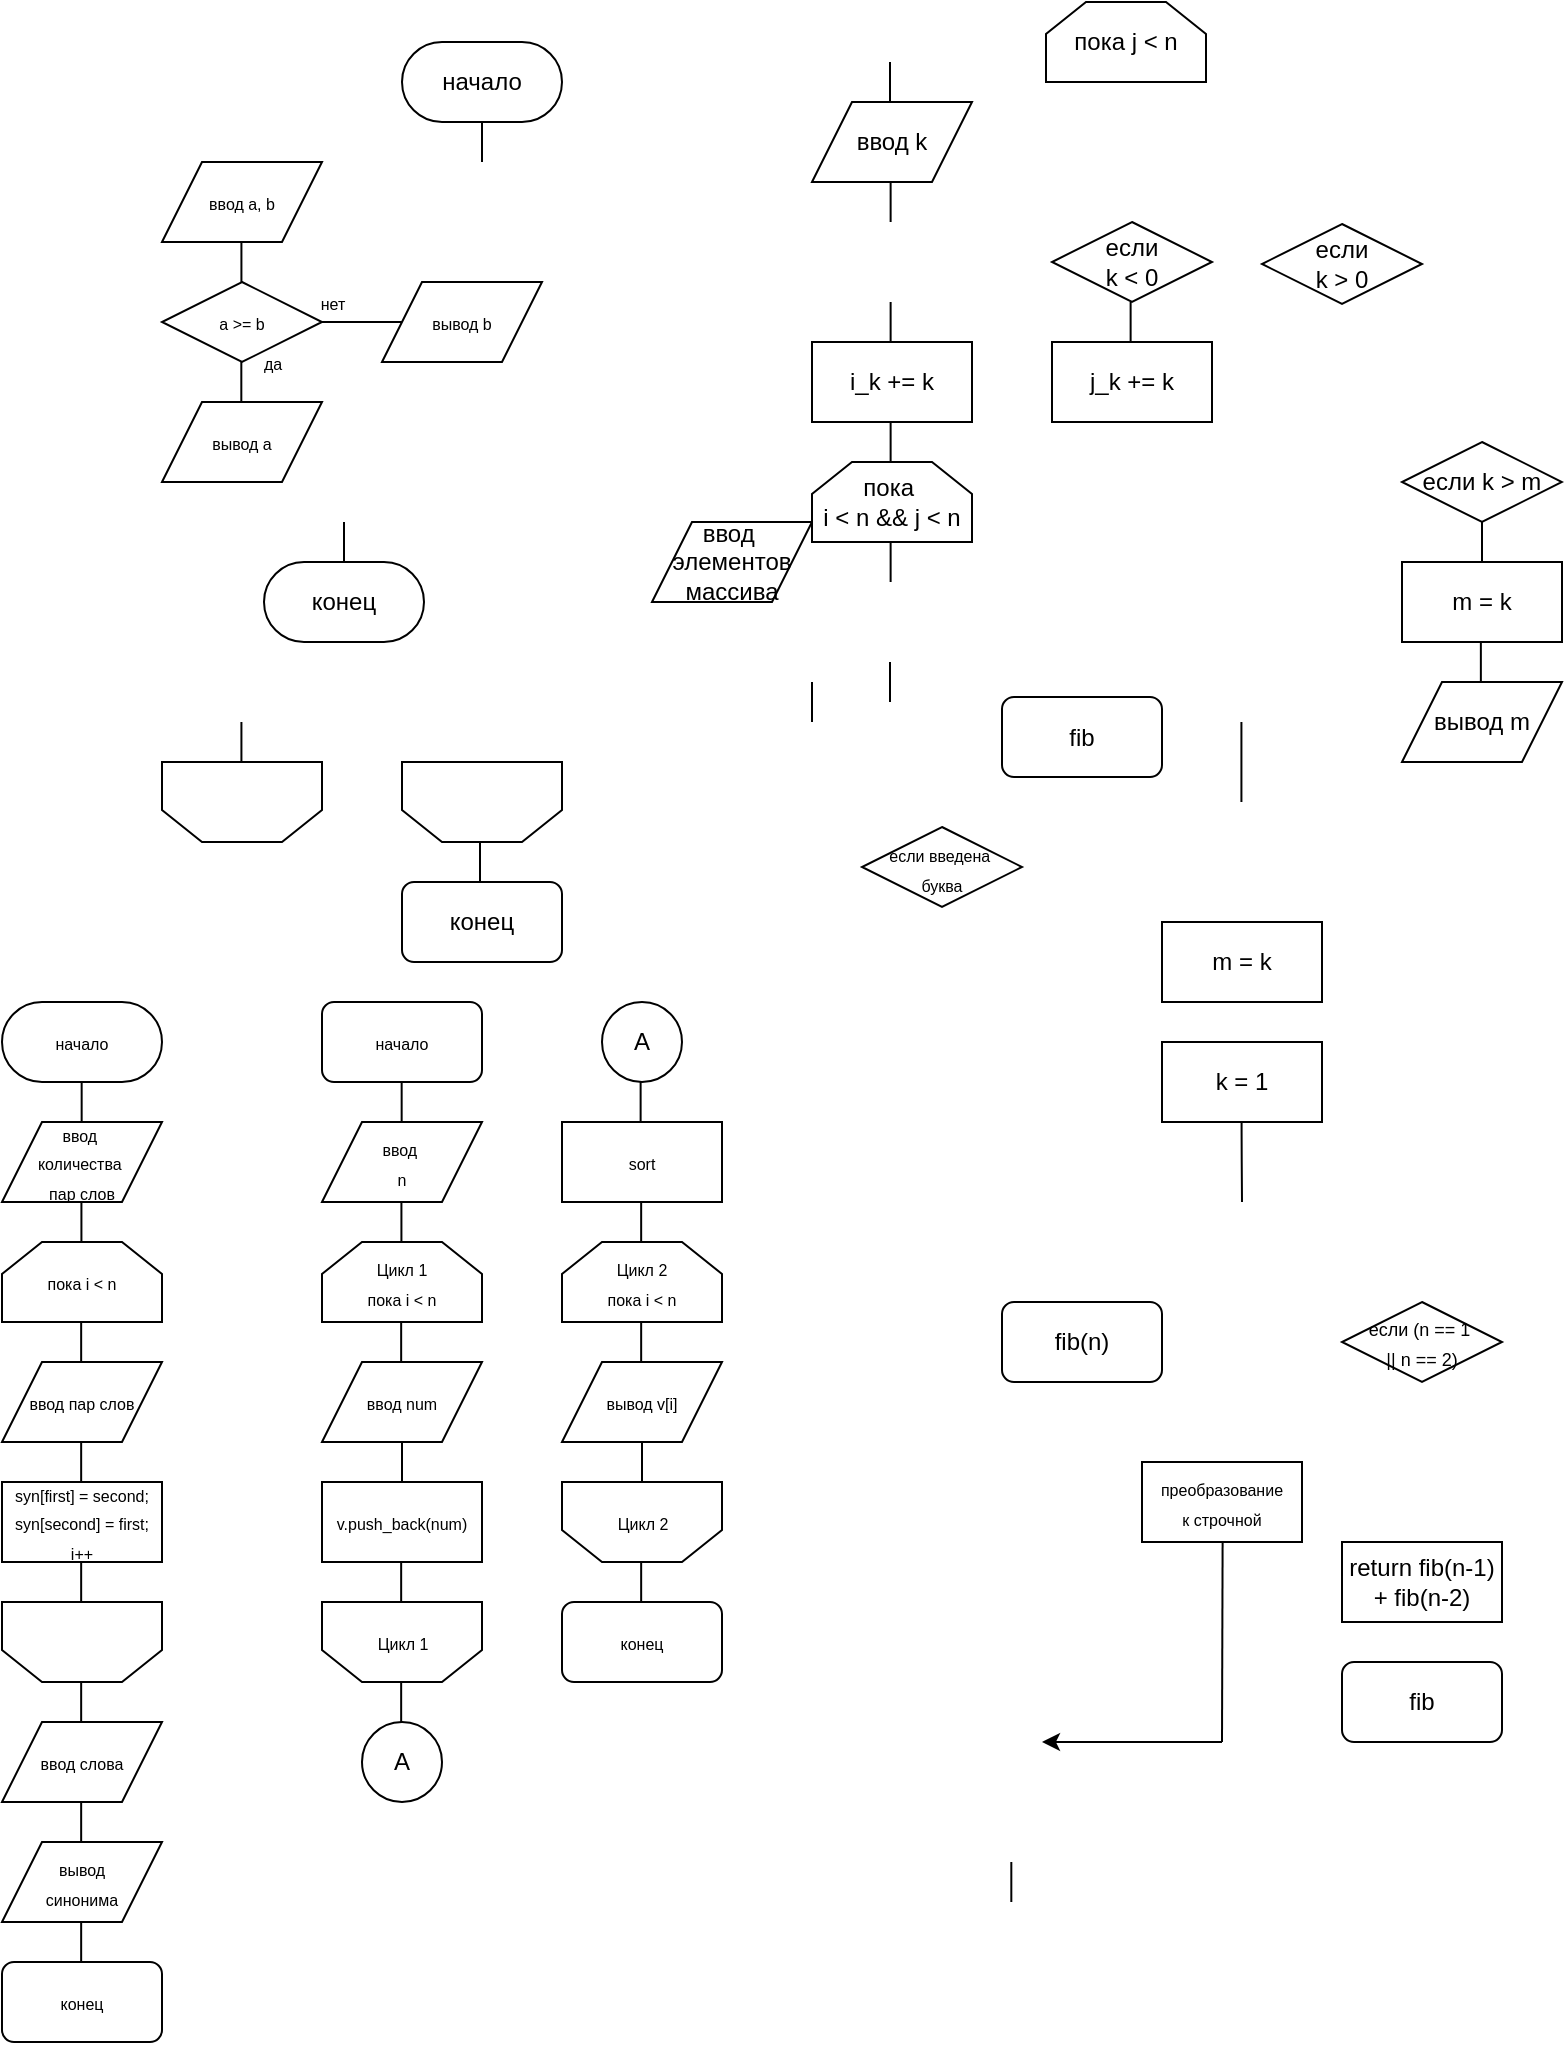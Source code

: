 <mxfile version="14.8.5" type="github">
  <diagram id="jxAJT3Dp_lEYtX4IT00w" name="Page-1">
    <mxGraphModel dx="831" dy="483" grid="0" gridSize="10" guides="1" tooltips="1" connect="1" arrows="1" fold="1" page="1" pageScale="1" pageWidth="827" pageHeight="1169" math="0" shadow="0">
      <root>
        <mxCell id="0" />
        <mxCell id="1" parent="0" />
        <mxCell id="q-B6tYfIVw1v354TyaNC-1" value="&lt;font style=&quot;font-size: 12px&quot;&gt;начало&lt;/font&gt;" style="rounded=1;whiteSpace=wrap;html=1;arcSize=50;" parent="1" vertex="1">
          <mxGeometry x="240" y="40" width="80" height="40" as="geometry" />
        </mxCell>
        <mxCell id="q-B6tYfIVw1v354TyaNC-2" value="&lt;font style=&quot;font-size: 8px&quot;&gt;ввод a, b&lt;/font&gt;" style="shape=parallelogram;perimeter=parallelogramPerimeter;whiteSpace=wrap;html=1;fixedSize=1;" parent="1" vertex="1">
          <mxGeometry x="120" y="100" width="80" height="40" as="geometry" />
        </mxCell>
        <mxCell id="q-B6tYfIVw1v354TyaNC-3" value="" style="endArrow=none;html=1;" parent="1" edge="1">
          <mxGeometry width="50" height="50" relative="1" as="geometry">
            <mxPoint x="280.0" y="100" as="sourcePoint" />
            <mxPoint x="280.0" y="80" as="targetPoint" />
            <Array as="points">
              <mxPoint x="280.0" y="90" />
            </Array>
          </mxGeometry>
        </mxCell>
        <mxCell id="q-B6tYfIVw1v354TyaNC-4" value="" style="endArrow=none;html=1;" parent="1" edge="1">
          <mxGeometry width="50" height="50" relative="1" as="geometry">
            <mxPoint x="159.66" y="220" as="sourcePoint" />
            <mxPoint x="159.66" y="200" as="targetPoint" />
            <Array as="points">
              <mxPoint x="159.66" y="210" />
            </Array>
          </mxGeometry>
        </mxCell>
        <mxCell id="q-B6tYfIVw1v354TyaNC-19" value="конец" style="rounded=1;whiteSpace=wrap;html=1;" parent="1" vertex="1">
          <mxGeometry x="240" y="460" width="80" height="40" as="geometry" />
        </mxCell>
        <mxCell id="q-B6tYfIVw1v354TyaNC-56" value="" style="endArrow=none;html=1;" parent="1" edge="1">
          <mxGeometry width="50" height="50" relative="1" as="geometry">
            <mxPoint x="484.0" y="370" as="sourcePoint" />
            <mxPoint x="484.0" y="350" as="targetPoint" />
          </mxGeometry>
        </mxCell>
        <mxCell id="as-uDfVPaRtVAODGeOcq-2" value="&lt;font style=&quot;font-size: 8px&quot;&gt;пока i &amp;lt; n&lt;/font&gt;" style="shape=loopLimit;whiteSpace=wrap;html=1;size=20;" parent="1" vertex="1">
          <mxGeometry x="40" y="640" width="80" height="40" as="geometry" />
        </mxCell>
        <mxCell id="as-uDfVPaRtVAODGeOcq-5" value="" style="endArrow=none;html=1;" parent="1" edge="1">
          <mxGeometry width="50" height="50" relative="1" as="geometry">
            <mxPoint x="211.0" y="300" as="sourcePoint" />
            <mxPoint x="211.0" y="280" as="targetPoint" />
            <Array as="points">
              <mxPoint x="211.0" y="290" />
            </Array>
          </mxGeometry>
        </mxCell>
        <mxCell id="0Lpr6tSooY7eldmH0HWz-1" value="если &lt;br&gt;k &amp;gt; 0" style="rhombus;whiteSpace=wrap;html=1;" parent="1" vertex="1">
          <mxGeometry x="670" y="131" width="80" height="40" as="geometry" />
        </mxCell>
        <mxCell id="0Lpr6tSooY7eldmH0HWz-2" value="" style="endArrow=none;html=1;" parent="1" edge="1">
          <mxGeometry width="50" height="50" relative="1" as="geometry">
            <mxPoint x="484.31" y="130" as="sourcePoint" />
            <mxPoint x="484.31" y="110" as="targetPoint" />
            <Array as="points">
              <mxPoint x="484.31" y="120" />
            </Array>
          </mxGeometry>
        </mxCell>
        <mxCell id="0Lpr6tSooY7eldmH0HWz-4" value="" style="endArrow=none;html=1;" parent="1" edge="1">
          <mxGeometry width="50" height="50" relative="1" as="geometry">
            <mxPoint x="359.31" y="580" as="sourcePoint" />
            <mxPoint x="359.31" y="560" as="targetPoint" />
            <Array as="points">
              <mxPoint x="359.31" y="570" />
            </Array>
          </mxGeometry>
        </mxCell>
        <mxCell id="0Lpr6tSooY7eldmH0HWz-5" value="&lt;font style=&quot;font-size: 8px&quot;&gt;да&lt;/font&gt;" style="text;html=1;align=center;verticalAlign=middle;resizable=0;points=[];autosize=1;strokeColor=none;" parent="1" vertex="1">
          <mxGeometry x="165" y="190" width="20" height="20" as="geometry" />
        </mxCell>
        <mxCell id="0Lpr6tSooY7eldmH0HWz-6" value="&lt;font style=&quot;font-size: 8px&quot;&gt;нет&lt;/font&gt;" style="text;html=1;align=center;verticalAlign=middle;resizable=0;points=[];autosize=1;strokeColor=none;" parent="1" vertex="1">
          <mxGeometry x="190" y="160" width="30" height="20" as="geometry" />
        </mxCell>
        <mxCell id="0Lpr6tSooY7eldmH0HWz-8" value="i_k += k" style="rounded=0;whiteSpace=wrap;html=1;" parent="1" vertex="1">
          <mxGeometry x="445" y="190" width="80" height="40" as="geometry" />
        </mxCell>
        <mxCell id="0Lpr6tSooY7eldmH0HWz-9" value="&lt;font style=&quot;font-size: 8px&quot;&gt;если введена&amp;nbsp;&lt;br&gt;буква&lt;/font&gt;" style="rhombus;whiteSpace=wrap;html=1;" parent="1" vertex="1">
          <mxGeometry x="470" y="432.5" width="80" height="40" as="geometry" />
        </mxCell>
        <mxCell id="0Lpr6tSooY7eldmH0HWz-10" value="" style="endArrow=none;html=1;" parent="1" edge="1">
          <mxGeometry width="50" height="50" relative="1" as="geometry">
            <mxPoint x="659.71" y="420" as="sourcePoint" />
            <mxPoint x="659.71" y="380" as="targetPoint" />
          </mxGeometry>
        </mxCell>
        <mxCell id="0Lpr6tSooY7eldmH0HWz-11" value="m = k" style="rounded=0;whiteSpace=wrap;html=1;" parent="1" vertex="1">
          <mxGeometry x="620" y="480" width="80" height="40" as="geometry" />
        </mxCell>
        <mxCell id="0Lpr6tSooY7eldmH0HWz-13" value="" style="endArrow=none;html=1;" parent="1" edge="1">
          <mxGeometry width="50" height="50" relative="1" as="geometry">
            <mxPoint x="159.71" y="400" as="sourcePoint" />
            <mxPoint x="159.71" y="380" as="targetPoint" />
            <Array as="points">
              <mxPoint x="159.71" y="390" />
            </Array>
          </mxGeometry>
        </mxCell>
        <mxCell id="0Lpr6tSooY7eldmH0HWz-14" value="k = 1" style="rounded=0;whiteSpace=wrap;html=1;" parent="1" vertex="1">
          <mxGeometry x="620" y="540" width="80" height="40" as="geometry" />
        </mxCell>
        <mxCell id="0Lpr6tSooY7eldmH0HWz-15" value="" style="endArrow=none;html=1;" parent="1" edge="1">
          <mxGeometry width="50" height="50" relative="1" as="geometry">
            <mxPoint x="484.31" y="250" as="sourcePoint" />
            <mxPoint x="484.31" y="230" as="targetPoint" />
            <Array as="points">
              <mxPoint x="484.31" y="240" />
            </Array>
          </mxGeometry>
        </mxCell>
        <mxCell id="0Lpr6tSooY7eldmH0HWz-16" value="" style="endArrow=none;html=1;" parent="1" edge="1">
          <mxGeometry width="50" height="50" relative="1" as="geometry">
            <mxPoint x="650" y="890" as="sourcePoint" />
            <mxPoint x="650.31" y="789.17" as="targetPoint" />
          </mxGeometry>
        </mxCell>
        <mxCell id="0Lpr6tSooY7eldmH0HWz-18" value="" style="endArrow=classic;html=1;" parent="1" edge="1">
          <mxGeometry width="50" height="50" relative="1" as="geometry">
            <mxPoint x="650" y="890" as="sourcePoint" />
            <mxPoint x="560" y="890" as="targetPoint" />
          </mxGeometry>
        </mxCell>
        <mxCell id="0Lpr6tSooY7eldmH0HWz-19" value="" style="endArrow=none;html=1;" parent="1" edge="1">
          <mxGeometry width="50" height="50" relative="1" as="geometry">
            <mxPoint x="660" y="620" as="sourcePoint" />
            <mxPoint x="659.8" y="580" as="targetPoint" />
            <Array as="points">
              <mxPoint x="659.8" y="590" />
            </Array>
          </mxGeometry>
        </mxCell>
        <mxCell id="0Lpr6tSooY7eldmH0HWz-20" value="если k &amp;gt; m" style="rhombus;whiteSpace=wrap;html=1;" parent="1" vertex="1">
          <mxGeometry x="740" y="240" width="80" height="40" as="geometry" />
        </mxCell>
        <mxCell id="0Lpr6tSooY7eldmH0HWz-21" value="m = k" style="rounded=0;whiteSpace=wrap;html=1;" parent="1" vertex="1">
          <mxGeometry x="740" y="300" width="80" height="40" as="geometry" />
        </mxCell>
        <mxCell id="0Lpr6tSooY7eldmH0HWz-22" value="вывод m" style="shape=parallelogram;perimeter=parallelogramPerimeter;whiteSpace=wrap;html=1;fixedSize=1;" parent="1" vertex="1">
          <mxGeometry x="740" y="360" width="80" height="40" as="geometry" />
        </mxCell>
        <mxCell id="0Lpr6tSooY7eldmH0HWz-23" value="" style="shape=loopLimit;whiteSpace=wrap;html=1;size=20;rotation=-180;" parent="1" vertex="1">
          <mxGeometry x="120" y="400" width="80" height="40" as="geometry" />
        </mxCell>
        <mxCell id="0Lpr6tSooY7eldmH0HWz-24" value="" style="endArrow=none;html=1;" parent="1" edge="1">
          <mxGeometry width="50" height="50" relative="1" as="geometry">
            <mxPoint x="484.31" y="190" as="sourcePoint" />
            <mxPoint x="484.31" y="170" as="targetPoint" />
            <Array as="points">
              <mxPoint x="484.31" y="180" />
            </Array>
          </mxGeometry>
        </mxCell>
        <mxCell id="0Lpr6tSooY7eldmH0HWz-25" value="" style="endArrow=none;html=1;" parent="1" edge="1">
          <mxGeometry width="50" height="50" relative="1" as="geometry">
            <mxPoint x="279" y="460" as="sourcePoint" />
            <mxPoint x="279" y="440" as="targetPoint" />
            <Array as="points">
              <mxPoint x="279" y="450" />
            </Array>
          </mxGeometry>
        </mxCell>
        <mxCell id="0Lpr6tSooY7eldmH0HWz-26" value="" style="endArrow=none;html=1;" parent="1" edge="1">
          <mxGeometry width="50" height="50" relative="1" as="geometry">
            <mxPoint x="780" y="300" as="sourcePoint" />
            <mxPoint x="780" y="280" as="targetPoint" />
            <Array as="points">
              <mxPoint x="780" y="290" />
            </Array>
          </mxGeometry>
        </mxCell>
        <mxCell id="0Lpr6tSooY7eldmH0HWz-27" value="" style="endArrow=none;html=1;" parent="1" edge="1">
          <mxGeometry width="50" height="50" relative="1" as="geometry">
            <mxPoint x="779.43" y="360" as="sourcePoint" />
            <mxPoint x="779.43" y="340" as="targetPoint" />
            <Array as="points">
              <mxPoint x="779.43" y="350" />
            </Array>
          </mxGeometry>
        </mxCell>
        <mxCell id="0Lpr6tSooY7eldmH0HWz-28" value="A" style="ellipse;whiteSpace=wrap;html=1;aspect=fixed;" parent="1" vertex="1">
          <mxGeometry x="220" y="880" width="40" height="40" as="geometry" />
        </mxCell>
        <mxCell id="0Lpr6tSooY7eldmH0HWz-29" value="A" style="ellipse;whiteSpace=wrap;html=1;aspect=fixed;" parent="1" vertex="1">
          <mxGeometry x="340" y="520" width="40" height="40" as="geometry" />
        </mxCell>
        <mxCell id="0Lpr6tSooY7eldmH0HWz-30" value="" style="endArrow=none;html=1;" parent="1" edge="1">
          <mxGeometry width="50" height="50" relative="1" as="geometry">
            <mxPoint x="484.0" y="70" as="sourcePoint" />
            <mxPoint x="484.0" y="50" as="targetPoint" />
            <Array as="points">
              <mxPoint x="484.0" y="60" />
            </Array>
          </mxGeometry>
        </mxCell>
        <mxCell id="TC49I6aeEAGeaz-uQ3c7-3" value="" style="endArrow=none;html=1;" parent="1" edge="1">
          <mxGeometry width="50" height="50" relative="1" as="geometry">
            <mxPoint x="159.71" y="160" as="sourcePoint" />
            <mxPoint x="159.71" y="140" as="targetPoint" />
            <Array as="points">
              <mxPoint x="159.71" y="150" />
            </Array>
          </mxGeometry>
        </mxCell>
        <mxCell id="TC49I6aeEAGeaz-uQ3c7-4" value="" style="endArrow=none;html=1;" parent="1" edge="1">
          <mxGeometry width="50" height="50" relative="1" as="geometry">
            <mxPoint x="445.0" y="380" as="sourcePoint" />
            <mxPoint x="445.0" y="360" as="targetPoint" />
            <Array as="points">
              <mxPoint x="445.0" y="370" />
            </Array>
          </mxGeometry>
        </mxCell>
        <mxCell id="TC49I6aeEAGeaz-uQ3c7-5" value="" style="endArrow=none;html=1;" parent="1" edge="1">
          <mxGeometry width="50" height="50" relative="1" as="geometry">
            <mxPoint x="604.31" y="190" as="sourcePoint" />
            <mxPoint x="604.31" y="170" as="targetPoint" />
            <Array as="points">
              <mxPoint x="604.31" y="180" />
            </Array>
          </mxGeometry>
        </mxCell>
        <mxCell id="TC49I6aeEAGeaz-uQ3c7-7" value="" style="endArrow=none;html=1;" parent="1" edge="1">
          <mxGeometry width="50" height="50" relative="1" as="geometry">
            <mxPoint x="484.31" y="310" as="sourcePoint" />
            <mxPoint x="484.31" y="290" as="targetPoint" />
            <Array as="points">
              <mxPoint x="484.31" y="300" />
            </Array>
          </mxGeometry>
        </mxCell>
        <mxCell id="TeU_szkID0HRHD4BmNii-1" value="ввод&amp;nbsp;&lt;br&gt;элементов&lt;br&gt;массива" style="shape=parallelogram;perimeter=parallelogramPerimeter;whiteSpace=wrap;html=1;fixedSize=1;" parent="1" vertex="1">
          <mxGeometry x="365" y="280" width="80" height="40" as="geometry" />
        </mxCell>
        <mxCell id="TeU_szkID0HRHD4BmNii-3" value="если &lt;br&gt;k &amp;lt; 0" style="rhombus;whiteSpace=wrap;html=1;" parent="1" vertex="1">
          <mxGeometry x="565" y="130" width="80" height="40" as="geometry" />
        </mxCell>
        <mxCell id="TeU_szkID0HRHD4BmNii-4" value="&lt;font&gt;&lt;font style=&quot;font-size: 8px&quot;&gt;вывод b&lt;/font&gt;&lt;br&gt;&lt;/font&gt;" style="shape=parallelogram;perimeter=parallelogramPerimeter;whiteSpace=wrap;html=1;fixedSize=1;" parent="1" vertex="1">
          <mxGeometry x="230" y="160" width="80" height="40" as="geometry" />
        </mxCell>
        <mxCell id="i1lvCAq2LdNfaf-z3_G_-1" value="пока j &amp;lt; n" style="shape=loopLimit;whiteSpace=wrap;html=1;size=20;" parent="1" vertex="1">
          <mxGeometry x="562" y="20" width="80" height="40" as="geometry" />
        </mxCell>
        <mxCell id="i1lvCAq2LdNfaf-z3_G_-2" value="" style="shape=loopLimit;whiteSpace=wrap;html=1;size=20;rotation=-180;" parent="1" vertex="1">
          <mxGeometry x="40" y="820" width="80" height="40" as="geometry" />
        </mxCell>
        <mxCell id="i1lvCAq2LdNfaf-z3_G_-3" value="ввод k" style="shape=parallelogram;perimeter=parallelogramPerimeter;whiteSpace=wrap;html=1;fixedSize=1;" parent="1" vertex="1">
          <mxGeometry x="445" y="70" width="80" height="40" as="geometry" />
        </mxCell>
        <mxCell id="i1lvCAq2LdNfaf-z3_G_-4" value="" style="endArrow=none;html=1;" parent="1" edge="1">
          <mxGeometry width="50" height="50" relative="1" as="geometry">
            <mxPoint x="200" y="180" as="sourcePoint" />
            <mxPoint x="240" y="180" as="targetPoint" />
          </mxGeometry>
        </mxCell>
        <mxCell id="i1lvCAq2LdNfaf-z3_G_-5" value="j_k += k" style="rounded=0;whiteSpace=wrap;html=1;" parent="1" vertex="1">
          <mxGeometry x="565" y="190" width="80" height="40" as="geometry" />
        </mxCell>
        <mxCell id="i1lvCAq2LdNfaf-z3_G_-6" value="пока&amp;nbsp;&lt;br&gt;i &amp;lt; n &amp;amp;&amp;amp; j &amp;lt; n" style="shape=loopLimit;whiteSpace=wrap;html=1;size=20;" parent="1" vertex="1">
          <mxGeometry x="445" y="250" width="80" height="40" as="geometry" />
        </mxCell>
        <mxCell id="i1lvCAq2LdNfaf-z3_G_-7" value="" style="shape=loopLimit;whiteSpace=wrap;html=1;size=20;rotation=-180;" parent="1" vertex="1">
          <mxGeometry x="240" y="400" width="80" height="40" as="geometry" />
        </mxCell>
        <mxCell id="x8ZAdLDHv3qDcoHu8QLF-1" value="&lt;font style=&quot;font-size: 8px&quot;&gt;начало&lt;/font&gt;" style="rounded=1;whiteSpace=wrap;html=1;arcSize=50;" parent="1" vertex="1">
          <mxGeometry x="40" y="520" width="80" height="40" as="geometry" />
        </mxCell>
        <mxCell id="x8ZAdLDHv3qDcoHu8QLF-2" value="&lt;font style=&quot;font-size: 8px&quot;&gt;ввод&amp;nbsp;&lt;br&gt;количества&amp;nbsp;&lt;br&gt;пар слов&lt;br&gt;&lt;/font&gt;" style="shape=parallelogram;perimeter=parallelogramPerimeter;whiteSpace=wrap;html=1;fixedSize=1;" parent="1" vertex="1">
          <mxGeometry x="40" y="580" width="80" height="40" as="geometry" />
        </mxCell>
        <mxCell id="x8ZAdLDHv3qDcoHu8QLF-3" value="" style="endArrow=none;html=1;" parent="1" edge="1">
          <mxGeometry width="50" height="50" relative="1" as="geometry">
            <mxPoint x="79.83" y="580" as="sourcePoint" />
            <mxPoint x="79.83" y="560" as="targetPoint" />
            <Array as="points">
              <mxPoint x="79.83" y="570" />
            </Array>
          </mxGeometry>
        </mxCell>
        <mxCell id="x8ZAdLDHv3qDcoHu8QLF-4" value="" style="endArrow=none;html=1;" parent="1" edge="1">
          <mxGeometry width="50" height="50" relative="1" as="geometry">
            <mxPoint x="79.58" y="760" as="sourcePoint" />
            <mxPoint x="79.58" y="740" as="targetPoint" />
            <Array as="points">
              <mxPoint x="79.58" y="750" />
            </Array>
          </mxGeometry>
        </mxCell>
        <mxCell id="x8ZAdLDHv3qDcoHu8QLF-6" value="" style="endArrow=none;html=1;" parent="1" edge="1">
          <mxGeometry width="50" height="50" relative="1" as="geometry">
            <mxPoint x="79.58" y="1000" as="sourcePoint" />
            <mxPoint x="79.58" y="980" as="targetPoint" />
            <Array as="points">
              <mxPoint x="79.58" y="990" />
            </Array>
          </mxGeometry>
        </mxCell>
        <mxCell id="x8ZAdLDHv3qDcoHu8QLF-18" value="" style="endArrow=none;html=1;" parent="1" edge="1">
          <mxGeometry width="50" height="50" relative="1" as="geometry">
            <mxPoint x="79.71" y="640" as="sourcePoint" />
            <mxPoint x="79.71" y="620" as="targetPoint" />
            <Array as="points">
              <mxPoint x="79.71" y="630" />
            </Array>
          </mxGeometry>
        </mxCell>
        <mxCell id="x8ZAdLDHv3qDcoHu8QLF-29" value="&lt;font style=&quot;font-size: 8px&quot;&gt;конец&lt;/font&gt;" style="rounded=1;whiteSpace=wrap;html=1;" parent="1" vertex="1">
          <mxGeometry x="40" y="1000" width="80" height="40" as="geometry" />
        </mxCell>
        <mxCell id="x8ZAdLDHv3qDcoHu8QLF-30" value="fib" style="rounded=1;whiteSpace=wrap;html=1;" parent="1" vertex="1">
          <mxGeometry x="540" y="367.5" width="80" height="40" as="geometry" />
        </mxCell>
        <mxCell id="x8ZAdLDHv3qDcoHu8QLF-32" value="" style="endArrow=none;html=1;" parent="1" edge="1">
          <mxGeometry width="50" height="50" relative="1" as="geometry">
            <mxPoint x="79.58" y="820" as="sourcePoint" />
            <mxPoint x="79.58" y="800" as="targetPoint" />
            <Array as="points">
              <mxPoint x="79.58" y="810" />
            </Array>
          </mxGeometry>
        </mxCell>
        <mxCell id="x8ZAdLDHv3qDcoHu8QLF-34" value="" style="endArrow=none;html=1;" parent="1" edge="1">
          <mxGeometry width="50" height="50" relative="1" as="geometry">
            <mxPoint x="79.58" y="880" as="sourcePoint" />
            <mxPoint x="79.58" y="860" as="targetPoint" />
            <Array as="points">
              <mxPoint x="79.58" y="870" />
            </Array>
          </mxGeometry>
        </mxCell>
        <mxCell id="x8ZAdLDHv3qDcoHu8QLF-43" value="" style="endArrow=none;html=1;" parent="1" edge="1">
          <mxGeometry width="50" height="50" relative="1" as="geometry">
            <mxPoint x="79.58" y="940" as="sourcePoint" />
            <mxPoint x="79.58" y="920" as="targetPoint" />
            <Array as="points">
              <mxPoint x="79.58" y="930" />
            </Array>
          </mxGeometry>
        </mxCell>
        <mxCell id="x8ZAdLDHv3qDcoHu8QLF-49" value="" style="endArrow=none;html=1;" parent="1" edge="1">
          <mxGeometry width="50" height="50" relative="1" as="geometry">
            <mxPoint x="79.58" y="700" as="sourcePoint" />
            <mxPoint x="79.58" y="680" as="targetPoint" />
            <Array as="points">
              <mxPoint x="79.58" y="690" />
            </Array>
          </mxGeometry>
        </mxCell>
        <mxCell id="x8ZAdLDHv3qDcoHu8QLF-52" value="&lt;font style=&quot;font-size: 9px&quot;&gt;если (n == 1&amp;nbsp;&lt;br&gt;|| n == 2)&lt;/font&gt;" style="rhombus;whiteSpace=wrap;html=1;" parent="1" vertex="1">
          <mxGeometry x="710" y="670" width="80" height="40" as="geometry" />
        </mxCell>
        <mxCell id="x8ZAdLDHv3qDcoHu8QLF-54" value="&lt;div&gt;&lt;span style=&quot;font-size: 8px&quot;&gt;syn[first] = second;&lt;/span&gt;&lt;/div&gt;&lt;div&gt;&lt;span style=&quot;font-size: 8px&quot;&gt;syn[second] = first;&lt;/span&gt;&lt;/div&gt;&lt;div&gt;&lt;span style=&quot;font-size: 8px&quot;&gt;i++&lt;/span&gt;&lt;/div&gt;" style="rounded=0;whiteSpace=wrap;html=1;" parent="1" vertex="1">
          <mxGeometry x="40" y="760" width="80" height="40" as="geometry" />
        </mxCell>
        <mxCell id="x8ZAdLDHv3qDcoHu8QLF-55" value="return fib(n-1)&lt;br&gt;+ fib(n-2)" style="rounded=0;whiteSpace=wrap;html=1;" parent="1" vertex="1">
          <mxGeometry x="710" y="790" width="80" height="40" as="geometry" />
        </mxCell>
        <mxCell id="x8ZAdLDHv3qDcoHu8QLF-56" value="fib(n)" style="rounded=1;whiteSpace=wrap;html=1;" parent="1" vertex="1">
          <mxGeometry x="540" y="670" width="80" height="40" as="geometry" />
        </mxCell>
        <mxCell id="x8ZAdLDHv3qDcoHu8QLF-57" value="&lt;span style=&quot;font-size: 8px&quot;&gt;ввод пар слов&lt;/span&gt;" style="shape=parallelogram;perimeter=parallelogramPerimeter;whiteSpace=wrap;html=1;fixedSize=1;" parent="1" vertex="1">
          <mxGeometry x="40" y="700" width="80" height="40" as="geometry" />
        </mxCell>
        <mxCell id="x8ZAdLDHv3qDcoHu8QLF-58" value="fib" style="rounded=1;whiteSpace=wrap;html=1;" parent="1" vertex="1">
          <mxGeometry x="710" y="850" width="80" height="40" as="geometry" />
        </mxCell>
        <mxCell id="9bOrtudzRU039nzsHoze-2" value="&lt;span style=&quot;font-size: 8px&quot;&gt;a &amp;gt;= b&lt;/span&gt;" style="rhombus;whiteSpace=wrap;html=1;" parent="1" vertex="1">
          <mxGeometry x="120" y="160" width="80" height="40" as="geometry" />
        </mxCell>
        <mxCell id="9bOrtudzRU039nzsHoze-3" value="&lt;font style=&quot;font-size: 8px&quot;&gt;преобразование&lt;br&gt;к строчной&lt;/font&gt;" style="rounded=0;whiteSpace=wrap;html=1;" parent="1" vertex="1">
          <mxGeometry x="610" y="750" width="80" height="40" as="geometry" />
        </mxCell>
        <mxCell id="9bOrtudzRU039nzsHoze-4" value="&lt;font style=&quot;font-size: 8px&quot;&gt;ввод слова&lt;br&gt;&lt;/font&gt;" style="shape=parallelogram;perimeter=parallelogramPerimeter;whiteSpace=wrap;html=1;fixedSize=1;" parent="1" vertex="1">
          <mxGeometry x="40" y="880" width="80" height="40" as="geometry" />
        </mxCell>
        <mxCell id="9bOrtudzRU039nzsHoze-5" value="&lt;font style=&quot;font-size: 8px&quot;&gt;вывод&lt;br&gt;синонима&lt;br&gt;&lt;/font&gt;" style="shape=parallelogram;perimeter=parallelogramPerimeter;whiteSpace=wrap;html=1;fixedSize=1;" parent="1" vertex="1">
          <mxGeometry x="40" y="940" width="80" height="40" as="geometry" />
        </mxCell>
        <mxCell id="7sL_CpCoAVML_NRiF3bG-2" value="&lt;font style=&quot;font-size: 8px&quot;&gt;начало&lt;/font&gt;" style="rounded=1;whiteSpace=wrap;html=1;" parent="1" vertex="1">
          <mxGeometry x="200" y="520" width="80" height="40" as="geometry" />
        </mxCell>
        <mxCell id="7sL_CpCoAVML_NRiF3bG-10" value="&lt;font style=&quot;font-size: 8px&quot;&gt;Цикл 1&lt;br&gt;пока i &amp;lt; n&lt;/font&gt;" style="shape=loopLimit;whiteSpace=wrap;html=1;size=20;" parent="1" vertex="1">
          <mxGeometry x="200" y="640" width="80" height="40" as="geometry" />
        </mxCell>
        <mxCell id="7sL_CpCoAVML_NRiF3bG-11" value="&lt;font style=&quot;font-size: 8px&quot;&gt;ввод&amp;nbsp;&lt;br&gt;n&lt;br&gt;&lt;/font&gt;" style="shape=parallelogram;perimeter=parallelogramPerimeter;whiteSpace=wrap;html=1;fixedSize=1;" parent="1" vertex="1">
          <mxGeometry x="200" y="580" width="80" height="40" as="geometry" />
        </mxCell>
        <mxCell id="7sL_CpCoAVML_NRiF3bG-12" value="" style="endArrow=none;html=1;" parent="1" edge="1">
          <mxGeometry width="50" height="50" relative="1" as="geometry">
            <mxPoint x="239.83" y="580" as="sourcePoint" />
            <mxPoint x="239.83" y="560" as="targetPoint" />
            <Array as="points">
              <mxPoint x="239.83" y="570" />
            </Array>
          </mxGeometry>
        </mxCell>
        <mxCell id="7sL_CpCoAVML_NRiF3bG-13" value="" style="endArrow=none;html=1;" parent="1" edge="1">
          <mxGeometry width="50" height="50" relative="1" as="geometry">
            <mxPoint x="239.71" y="640" as="sourcePoint" />
            <mxPoint x="239.71" y="620" as="targetPoint" />
            <Array as="points">
              <mxPoint x="239.71" y="630" />
            </Array>
          </mxGeometry>
        </mxCell>
        <mxCell id="7sL_CpCoAVML_NRiF3bG-14" value="" style="endArrow=none;html=1;" parent="1" edge="1">
          <mxGeometry width="50" height="50" relative="1" as="geometry">
            <mxPoint x="239.58" y="700" as="sourcePoint" />
            <mxPoint x="239.58" y="680" as="targetPoint" />
            <Array as="points">
              <mxPoint x="239.58" y="690" />
            </Array>
          </mxGeometry>
        </mxCell>
        <mxCell id="7sL_CpCoAVML_NRiF3bG-15" value="&lt;span style=&quot;font-size: 8px&quot;&gt;ввод num&lt;/span&gt;" style="shape=parallelogram;perimeter=parallelogramPerimeter;whiteSpace=wrap;html=1;fixedSize=1;" parent="1" vertex="1">
          <mxGeometry x="200" y="700" width="80" height="40" as="geometry" />
        </mxCell>
        <mxCell id="7sL_CpCoAVML_NRiF3bG-16" value="&lt;div&gt;&lt;span style=&quot;font-size: 8px&quot;&gt;v.push_back(num)&lt;/span&gt;&lt;/div&gt;" style="rounded=0;whiteSpace=wrap;html=1;" parent="1" vertex="1">
          <mxGeometry x="200" y="760" width="80" height="40" as="geometry" />
        </mxCell>
        <mxCell id="7sL_CpCoAVML_NRiF3bG-17" value="" style="endArrow=none;html=1;" parent="1" edge="1">
          <mxGeometry width="50" height="50" relative="1" as="geometry">
            <mxPoint x="240.0" y="760" as="sourcePoint" />
            <mxPoint x="240.0" y="740" as="targetPoint" />
            <Array as="points">
              <mxPoint x="240.0" y="750" />
            </Array>
          </mxGeometry>
        </mxCell>
        <mxCell id="7sL_CpCoAVML_NRiF3bG-18" value="" style="shape=loopLimit;whiteSpace=wrap;html=1;size=20;rotation=-180;" parent="1" vertex="1">
          <mxGeometry x="200" y="820" width="80" height="40" as="geometry" />
        </mxCell>
        <mxCell id="7sL_CpCoAVML_NRiF3bG-19" value="" style="endArrow=none;html=1;" parent="1" edge="1">
          <mxGeometry width="50" height="50" relative="1" as="geometry">
            <mxPoint x="239.58" y="820" as="sourcePoint" />
            <mxPoint x="239.58" y="800" as="targetPoint" />
            <Array as="points">
              <mxPoint x="239.58" y="810" />
            </Array>
          </mxGeometry>
        </mxCell>
        <mxCell id="7sL_CpCoAVML_NRiF3bG-20" value="" style="endArrow=none;html=1;" parent="1" edge="1">
          <mxGeometry width="50" height="50" relative="1" as="geometry">
            <mxPoint x="239.58" y="880" as="sourcePoint" />
            <mxPoint x="239.58" y="860" as="targetPoint" />
            <Array as="points">
              <mxPoint x="239.58" y="870" />
            </Array>
          </mxGeometry>
        </mxCell>
        <mxCell id="7sL_CpCoAVML_NRiF3bG-21" value="" style="endArrow=none;html=1;" parent="1" edge="1">
          <mxGeometry width="50" height="50" relative="1" as="geometry">
            <mxPoint x="359.58" y="640" as="sourcePoint" />
            <mxPoint x="359.58" y="620" as="targetPoint" />
            <Array as="points">
              <mxPoint x="359.58" y="630" />
            </Array>
          </mxGeometry>
        </mxCell>
        <mxCell id="7sL_CpCoAVML_NRiF3bG-23" value="&lt;div&gt;&lt;span style=&quot;font-size: 8px&quot;&gt;sort&lt;/span&gt;&lt;/div&gt;" style="rounded=0;whiteSpace=wrap;html=1;" parent="1" vertex="1">
          <mxGeometry x="320" y="580" width="80" height="40" as="geometry" />
        </mxCell>
        <mxCell id="7sL_CpCoAVML_NRiF3bG-24" value="&lt;font style=&quot;font-size: 8px&quot;&gt;Цикл 2&lt;br&gt;пока i &amp;lt; n&lt;/font&gt;" style="shape=loopLimit;whiteSpace=wrap;html=1;size=20;" parent="1" vertex="1">
          <mxGeometry x="320" y="640" width="80" height="40" as="geometry" />
        </mxCell>
        <mxCell id="7sL_CpCoAVML_NRiF3bG-25" value="" style="endArrow=none;html=1;" parent="1" edge="1">
          <mxGeometry width="50" height="50" relative="1" as="geometry">
            <mxPoint x="544.66" y="970" as="sourcePoint" />
            <mxPoint x="544.66" y="950" as="targetPoint" />
            <Array as="points">
              <mxPoint x="544.66" y="960" />
            </Array>
          </mxGeometry>
        </mxCell>
        <mxCell id="7sL_CpCoAVML_NRiF3bG-26" value="" style="endArrow=none;html=1;" parent="1" edge="1">
          <mxGeometry width="50" height="50" relative="1" as="geometry">
            <mxPoint x="359.58" y="700" as="sourcePoint" />
            <mxPoint x="359.58" y="680" as="targetPoint" />
            <Array as="points">
              <mxPoint x="359.58" y="690" />
            </Array>
          </mxGeometry>
        </mxCell>
        <mxCell id="7sL_CpCoAVML_NRiF3bG-27" value="&lt;span style=&quot;font-size: 8px&quot;&gt;вывод v[i]&lt;/span&gt;" style="shape=parallelogram;perimeter=parallelogramPerimeter;whiteSpace=wrap;html=1;fixedSize=1;" parent="1" vertex="1">
          <mxGeometry x="320" y="700" width="80" height="40" as="geometry" />
        </mxCell>
        <mxCell id="7sL_CpCoAVML_NRiF3bG-29" value="" style="endArrow=none;html=1;" parent="1" edge="1">
          <mxGeometry width="50" height="50" relative="1" as="geometry">
            <mxPoint x="360.0" y="760" as="sourcePoint" />
            <mxPoint x="360.0" y="740" as="targetPoint" />
            <Array as="points">
              <mxPoint x="360.0" y="750" />
            </Array>
          </mxGeometry>
        </mxCell>
        <mxCell id="7sL_CpCoAVML_NRiF3bG-30" value="" style="shape=loopLimit;whiteSpace=wrap;html=1;size=20;rotation=-180;" parent="1" vertex="1">
          <mxGeometry x="320" y="760" width="80" height="40" as="geometry" />
        </mxCell>
        <mxCell id="7sL_CpCoAVML_NRiF3bG-32" value="" style="endArrow=none;html=1;" parent="1" edge="1">
          <mxGeometry width="50" height="50" relative="1" as="geometry">
            <mxPoint x="359.58" y="820" as="sourcePoint" />
            <mxPoint x="359.58" y="800" as="targetPoint" />
            <Array as="points">
              <mxPoint x="359.58" y="810" />
            </Array>
          </mxGeometry>
        </mxCell>
        <mxCell id="7sL_CpCoAVML_NRiF3bG-33" value="&lt;font style=&quot;font-size: 8px&quot;&gt;конец&lt;/font&gt;" style="rounded=1;whiteSpace=wrap;html=1;" parent="1" vertex="1">
          <mxGeometry x="320" y="820" width="80" height="40" as="geometry" />
        </mxCell>
        <mxCell id="7sL_CpCoAVML_NRiF3bG-34" value="&lt;font style=&quot;font-size: 8px&quot;&gt;Цикл 1&lt;/font&gt;" style="text;html=1;align=center;verticalAlign=middle;resizable=0;points=[];autosize=1;strokeColor=none;" parent="1" vertex="1">
          <mxGeometry x="220" y="830" width="40" height="20" as="geometry" />
        </mxCell>
        <mxCell id="7sL_CpCoAVML_NRiF3bG-35" value="&lt;font style=&quot;font-size: 8px&quot;&gt;Цикл 2&lt;/font&gt;" style="text;html=1;align=center;verticalAlign=middle;resizable=0;points=[];autosize=1;strokeColor=none;" parent="1" vertex="1">
          <mxGeometry x="340" y="770" width="40" height="20" as="geometry" />
        </mxCell>
        <mxCell id="P_VEl3yxqZUBD85MAWDj-2" value="&lt;font style=&quot;font-size: 12px&quot;&gt;конец&lt;/font&gt;" style="rounded=1;whiteSpace=wrap;html=1;arcSize=50;" vertex="1" parent="1">
          <mxGeometry x="171" y="300" width="80" height="40" as="geometry" />
        </mxCell>
        <mxCell id="P_VEl3yxqZUBD85MAWDj-3" value="&lt;font&gt;&lt;font style=&quot;font-size: 8px&quot;&gt;вывод a&lt;/font&gt;&lt;br&gt;&lt;/font&gt;" style="shape=parallelogram;perimeter=parallelogramPerimeter;whiteSpace=wrap;html=1;fixedSize=1;" vertex="1" parent="1">
          <mxGeometry x="120" y="220" width="80" height="40" as="geometry" />
        </mxCell>
      </root>
    </mxGraphModel>
  </diagram>
</mxfile>
